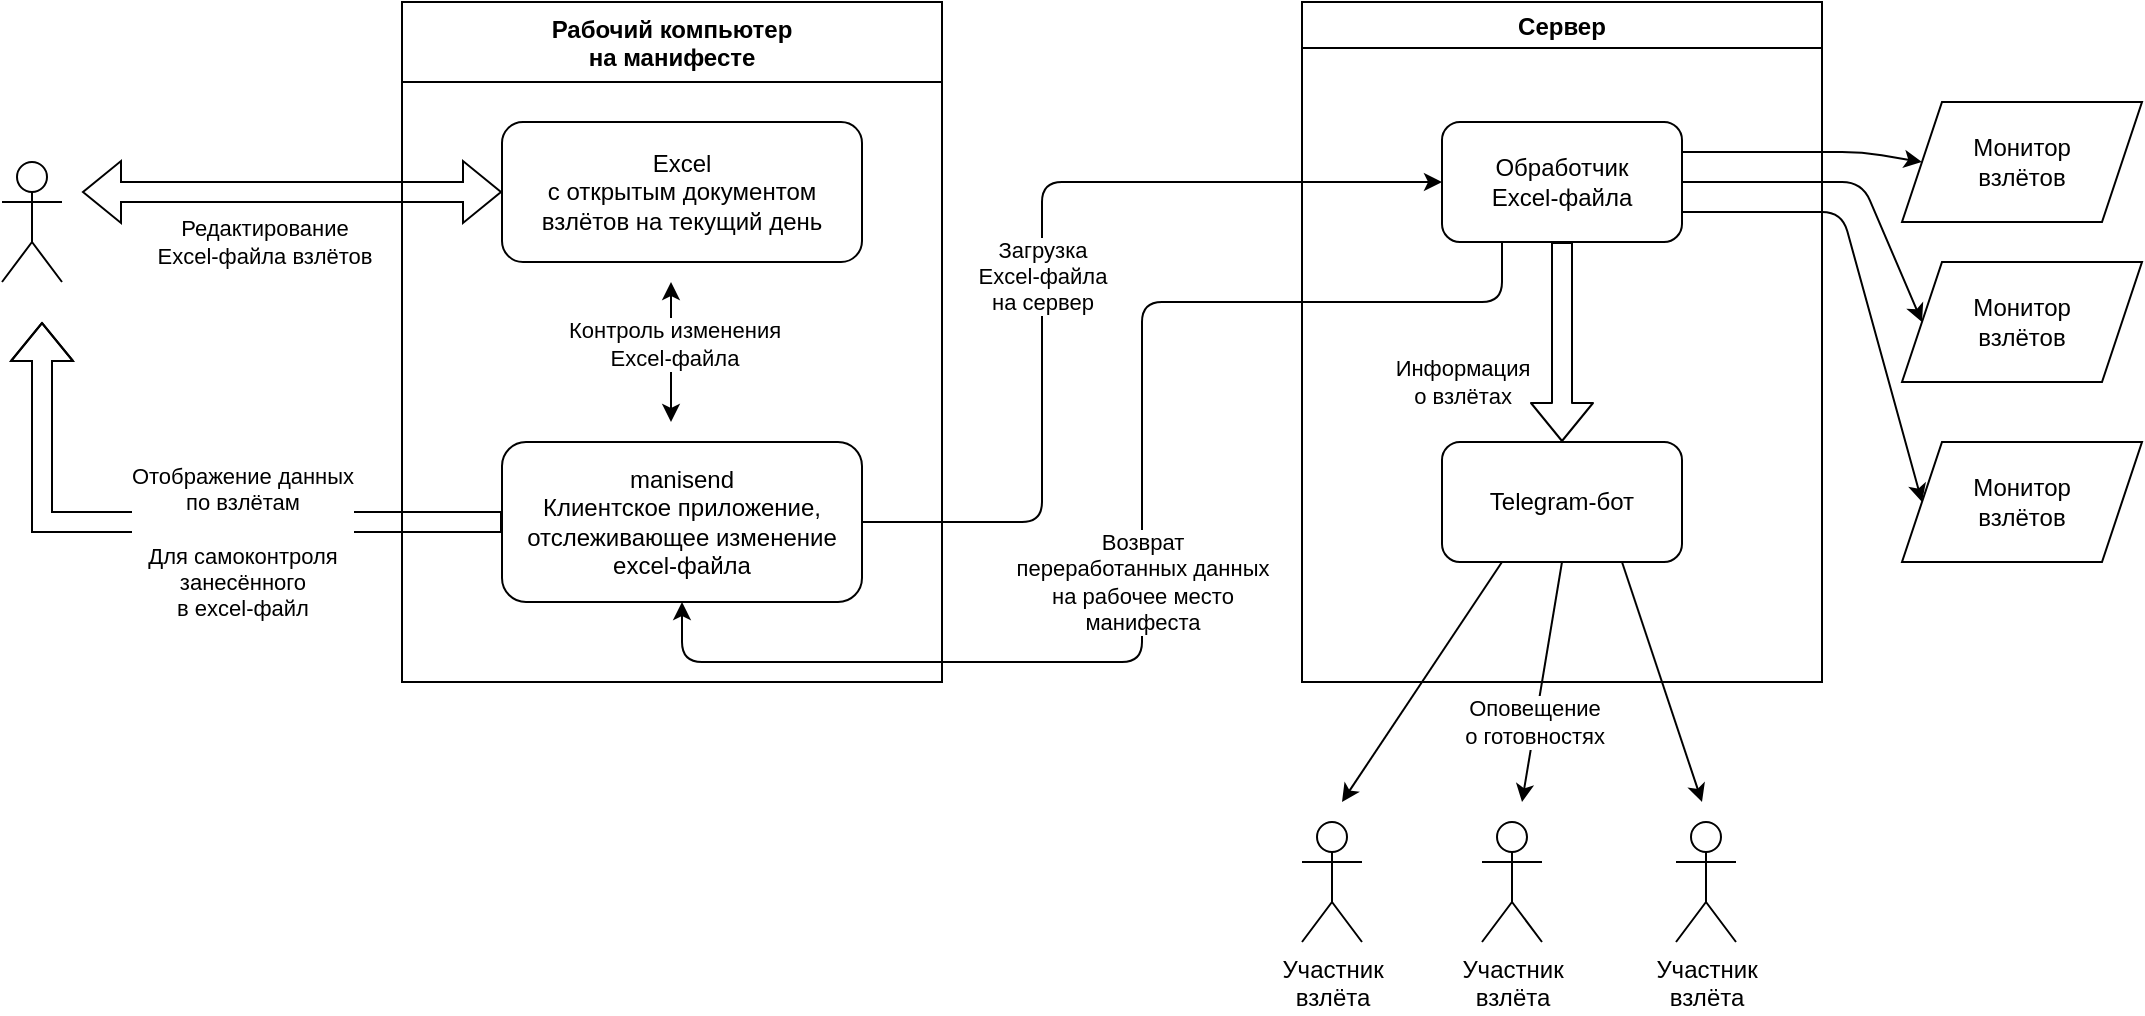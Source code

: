 <mxfile version="15.8.6" type="device"><diagram id="AwLFweQFvEm9HAh8HR7X" name="Page-1"><mxGraphModel dx="1613" dy="745" grid="1" gridSize="10" guides="1" tooltips="1" connect="1" arrows="1" fold="1" page="1" pageScale="1" pageWidth="827" pageHeight="1169" math="0" shadow="0"><root><mxCell id="0"/><mxCell id="1" parent="0"/><mxCell id="yRapFoxrUB3ZlcBzwWLX-1" value="Рабочий компьютер&#10;на манифесте" style="swimlane;startSize=40;" vertex="1" parent="1"><mxGeometry x="160" y="140" width="270" height="340" as="geometry"/></mxCell><mxCell id="yRapFoxrUB3ZlcBzwWLX-3" value="Excel&lt;br&gt;с открытым документом взлётов на текущий день" style="rounded=1;whiteSpace=wrap;html=1;" vertex="1" parent="yRapFoxrUB3ZlcBzwWLX-1"><mxGeometry x="50" y="60" width="180" height="70" as="geometry"/></mxCell><mxCell id="yRapFoxrUB3ZlcBzwWLX-4" value="manisend&lt;br&gt;Клиентское приложение,&lt;br&gt;отслеживающее изменение excel-файла" style="rounded=1;whiteSpace=wrap;html=1;" vertex="1" parent="yRapFoxrUB3ZlcBzwWLX-1"><mxGeometry x="50" y="220" width="180" height="80" as="geometry"/></mxCell><mxCell id="yRapFoxrUB3ZlcBzwWLX-7" value="" style="endArrow=classic;startArrow=classic;html=1;rounded=0;" edge="1" parent="yRapFoxrUB3ZlcBzwWLX-1"><mxGeometry width="50" height="50" relative="1" as="geometry"><mxPoint x="134.5" y="210" as="sourcePoint"/><mxPoint x="134.5" y="140" as="targetPoint"/></mxGeometry></mxCell><mxCell id="yRapFoxrUB3ZlcBzwWLX-8" value="Контроль изменения&lt;br&gt;Excel-файла" style="edgeLabel;html=1;align=center;verticalAlign=middle;resizable=0;points=[];" vertex="1" connectable="0" parent="yRapFoxrUB3ZlcBzwWLX-7"><mxGeometry x="0.114" y="-1" relative="1" as="geometry"><mxPoint as="offset"/></mxGeometry></mxCell><mxCell id="yRapFoxrUB3ZlcBzwWLX-2" value="" style="shape=umlActor;verticalLabelPosition=bottom;verticalAlign=top;html=1;outlineConnect=0;" vertex="1" parent="1"><mxGeometry x="-40" y="220" width="30" height="60" as="geometry"/></mxCell><mxCell id="yRapFoxrUB3ZlcBzwWLX-5" value="" style="shape=flexArrow;endArrow=classic;startArrow=classic;html=1;rounded=0;entryX=0;entryY=0.5;entryDx=0;entryDy=0;" edge="1" parent="1" target="yRapFoxrUB3ZlcBzwWLX-3"><mxGeometry width="100" height="100" relative="1" as="geometry"><mxPoint y="235" as="sourcePoint"/><mxPoint x="450" y="290" as="targetPoint"/></mxGeometry></mxCell><mxCell id="yRapFoxrUB3ZlcBzwWLX-6" value="Редактирование&lt;br&gt;Excel-файла взлётов" style="edgeLabel;html=1;align=center;verticalAlign=middle;resizable=0;points=[];" vertex="1" connectable="0" parent="yRapFoxrUB3ZlcBzwWLX-5"><mxGeometry x="-0.339" y="4" relative="1" as="geometry"><mxPoint x="21" y="29" as="offset"/></mxGeometry></mxCell><mxCell id="yRapFoxrUB3ZlcBzwWLX-9" value="Сервер" style="swimlane;" vertex="1" parent="1"><mxGeometry x="610" y="140" width="260" height="340" as="geometry"/></mxCell><mxCell id="yRapFoxrUB3ZlcBzwWLX-10" value="Обработчик&lt;br&gt;Excel-файла" style="rounded=1;whiteSpace=wrap;html=1;" vertex="1" parent="yRapFoxrUB3ZlcBzwWLX-9"><mxGeometry x="70" y="60" width="120" height="60" as="geometry"/></mxCell><mxCell id="yRapFoxrUB3ZlcBzwWLX-17" value="Telegram-бот" style="rounded=1;whiteSpace=wrap;html=1;" vertex="1" parent="yRapFoxrUB3ZlcBzwWLX-9"><mxGeometry x="70" y="220" width="120" height="60" as="geometry"/></mxCell><mxCell id="yRapFoxrUB3ZlcBzwWLX-18" value="Информация&lt;br&gt;о взлётах" style="shape=flexArrow;endArrow=classic;html=1;rounded=1;exitX=0.5;exitY=1;exitDx=0;exitDy=0;entryX=0.5;entryY=0;entryDx=0;entryDy=0;" edge="1" parent="yRapFoxrUB3ZlcBzwWLX-9" source="yRapFoxrUB3ZlcBzwWLX-10" target="yRapFoxrUB3ZlcBzwWLX-17"><mxGeometry x="0.4" y="-50" width="50" height="50" relative="1" as="geometry"><mxPoint x="260" y="90" as="sourcePoint"/><mxPoint x="310" y="40" as="targetPoint"/><mxPoint as="offset"/></mxGeometry></mxCell><mxCell id="yRapFoxrUB3ZlcBzwWLX-11" value="" style="endArrow=classic;html=1;rounded=1;exitX=1;exitY=0.5;exitDx=0;exitDy=0;entryX=0;entryY=0.5;entryDx=0;entryDy=0;" edge="1" parent="1" source="yRapFoxrUB3ZlcBzwWLX-4" target="yRapFoxrUB3ZlcBzwWLX-10"><mxGeometry width="50" height="50" relative="1" as="geometry"><mxPoint x="410" y="340" as="sourcePoint"/><mxPoint x="460" y="290" as="targetPoint"/><Array as="points"><mxPoint x="480" y="400"/><mxPoint x="480" y="230"/></Array></mxGeometry></mxCell><mxCell id="yRapFoxrUB3ZlcBzwWLX-12" value="Загрузка&lt;br&gt;Excel-файла&lt;br&gt;на сервер" style="edgeLabel;html=1;align=center;verticalAlign=middle;resizable=0;points=[];" vertex="1" connectable="0" parent="yRapFoxrUB3ZlcBzwWLX-11"><mxGeometry x="-0.249" relative="1" as="geometry"><mxPoint y="-41" as="offset"/></mxGeometry></mxCell><mxCell id="yRapFoxrUB3ZlcBzwWLX-13" value="" style="endArrow=classic;html=1;rounded=1;exitX=0.25;exitY=1;exitDx=0;exitDy=0;entryX=0.5;entryY=1;entryDx=0;entryDy=0;" edge="1" parent="1" source="yRapFoxrUB3ZlcBzwWLX-10" target="yRapFoxrUB3ZlcBzwWLX-4"><mxGeometry width="50" height="50" relative="1" as="geometry"><mxPoint x="620" y="430" as="sourcePoint"/><mxPoint x="670" y="380" as="targetPoint"/><Array as="points"><mxPoint x="710" y="290"/><mxPoint x="530" y="290"/><mxPoint x="530" y="470"/><mxPoint x="300" y="470"/></Array></mxGeometry></mxCell><mxCell id="yRapFoxrUB3ZlcBzwWLX-14" value="Возврат&lt;br&gt;переработанных данных&lt;br&gt;на рабочее место&lt;br&gt;манифеста" style="edgeLabel;html=1;align=center;verticalAlign=middle;resizable=0;points=[];" vertex="1" connectable="0" parent="yRapFoxrUB3ZlcBzwWLX-13"><mxGeometry x="-0.052" y="-1" relative="1" as="geometry"><mxPoint x="1" y="42" as="offset"/></mxGeometry></mxCell><mxCell id="yRapFoxrUB3ZlcBzwWLX-15" value="" style="shape=flexArrow;endArrow=classic;html=1;rounded=0;exitX=0;exitY=0.5;exitDx=0;exitDy=0;" edge="1" parent="1" source="yRapFoxrUB3ZlcBzwWLX-4"><mxGeometry width="50" height="50" relative="1" as="geometry"><mxPoint x="230" y="310" as="sourcePoint"/><mxPoint x="-20" y="300" as="targetPoint"/><Array as="points"><mxPoint x="-20" y="400"/></Array></mxGeometry></mxCell><mxCell id="yRapFoxrUB3ZlcBzwWLX-16" value="Отображение данных&lt;br&gt;по взлётам&lt;br&gt;&lt;br&gt;Для самоконтроля&lt;br&gt;занесённого&lt;br&gt;в excel-файл" style="edgeLabel;html=1;align=center;verticalAlign=middle;resizable=0;points=[];" vertex="1" connectable="0" parent="yRapFoxrUB3ZlcBzwWLX-15"><mxGeometry x="-0.103" y="-4" relative="1" as="geometry"><mxPoint x="18" y="14" as="offset"/></mxGeometry></mxCell><mxCell id="yRapFoxrUB3ZlcBzwWLX-19" value="Участник&lt;br&gt;взлёта" style="shape=umlActor;verticalLabelPosition=bottom;verticalAlign=top;html=1;outlineConnect=0;" vertex="1" parent="1"><mxGeometry x="610" y="550" width="30" height="60" as="geometry"/></mxCell><mxCell id="yRapFoxrUB3ZlcBzwWLX-23" value="Участник&lt;br&gt;взлёта" style="shape=umlActor;verticalLabelPosition=bottom;verticalAlign=top;html=1;outlineConnect=0;" vertex="1" parent="1"><mxGeometry x="700" y="550" width="30" height="60" as="geometry"/></mxCell><mxCell id="yRapFoxrUB3ZlcBzwWLX-24" value="Участник&lt;br&gt;взлёта" style="shape=umlActor;verticalLabelPosition=bottom;verticalAlign=top;html=1;outlineConnect=0;" vertex="1" parent="1"><mxGeometry x="797" y="550" width="30" height="60" as="geometry"/></mxCell><mxCell id="yRapFoxrUB3ZlcBzwWLX-25" value="" style="endArrow=classic;html=1;rounded=1;exitX=0.25;exitY=1;exitDx=0;exitDy=0;" edge="1" parent="1" source="yRapFoxrUB3ZlcBzwWLX-17"><mxGeometry width="50" height="50" relative="1" as="geometry"><mxPoint x="820" y="340" as="sourcePoint"/><mxPoint x="630" y="540" as="targetPoint"/></mxGeometry></mxCell><mxCell id="yRapFoxrUB3ZlcBzwWLX-26" value="" style="endArrow=classic;html=1;rounded=1;exitX=0.5;exitY=1;exitDx=0;exitDy=0;" edge="1" parent="1" source="yRapFoxrUB3ZlcBzwWLX-17"><mxGeometry width="50" height="50" relative="1" as="geometry"><mxPoint x="820" y="340" as="sourcePoint"/><mxPoint x="720" y="540" as="targetPoint"/></mxGeometry></mxCell><mxCell id="yRapFoxrUB3ZlcBzwWLX-28" value="Оповещение&lt;br&gt;о готовностях" style="edgeLabel;html=1;align=center;verticalAlign=middle;resizable=0;points=[];" vertex="1" connectable="0" parent="yRapFoxrUB3ZlcBzwWLX-26"><mxGeometry x="0.335" y="-1" relative="1" as="geometry"><mxPoint as="offset"/></mxGeometry></mxCell><mxCell id="yRapFoxrUB3ZlcBzwWLX-27" value="" style="endArrow=classic;html=1;rounded=1;exitX=0.75;exitY=1;exitDx=0;exitDy=0;" edge="1" parent="1" source="yRapFoxrUB3ZlcBzwWLX-17"><mxGeometry width="50" height="50" relative="1" as="geometry"><mxPoint x="820" y="340" as="sourcePoint"/><mxPoint x="810" y="540" as="targetPoint"/></mxGeometry></mxCell><mxCell id="yRapFoxrUB3ZlcBzwWLX-29" value="Монитор&lt;br&gt;взлётов" style="shape=parallelogram;perimeter=parallelogramPerimeter;whiteSpace=wrap;html=1;fixedSize=1;" vertex="1" parent="1"><mxGeometry x="910" y="190" width="120" height="60" as="geometry"/></mxCell><mxCell id="yRapFoxrUB3ZlcBzwWLX-30" value="Монитор&lt;br&gt;взлётов" style="shape=parallelogram;perimeter=parallelogramPerimeter;whiteSpace=wrap;html=1;fixedSize=1;" vertex="1" parent="1"><mxGeometry x="910" y="270" width="120" height="60" as="geometry"/></mxCell><mxCell id="yRapFoxrUB3ZlcBzwWLX-31" value="Монитор&lt;br&gt;взлётов" style="shape=parallelogram;perimeter=parallelogramPerimeter;whiteSpace=wrap;html=1;fixedSize=1;" vertex="1" parent="1"><mxGeometry x="910" y="360" width="120" height="60" as="geometry"/></mxCell><mxCell id="yRapFoxrUB3ZlcBzwWLX-32" value="" style="endArrow=classic;html=1;rounded=1;exitX=1;exitY=0.25;exitDx=0;exitDy=0;entryX=0;entryY=0.5;entryDx=0;entryDy=0;" edge="1" parent="1" source="yRapFoxrUB3ZlcBzwWLX-10" target="yRapFoxrUB3ZlcBzwWLX-29"><mxGeometry width="50" height="50" relative="1" as="geometry"><mxPoint x="880" y="440" as="sourcePoint"/><mxPoint x="930" y="390" as="targetPoint"/><Array as="points"><mxPoint x="890" y="215"/></Array></mxGeometry></mxCell><mxCell id="yRapFoxrUB3ZlcBzwWLX-34" value="" style="endArrow=classic;html=1;rounded=1;exitX=1;exitY=0.5;exitDx=0;exitDy=0;entryX=0;entryY=0.5;entryDx=0;entryDy=0;" edge="1" parent="1" source="yRapFoxrUB3ZlcBzwWLX-10" target="yRapFoxrUB3ZlcBzwWLX-30"><mxGeometry width="50" height="50" relative="1" as="geometry"><mxPoint x="880" y="440" as="sourcePoint"/><mxPoint x="930" y="390" as="targetPoint"/><Array as="points"><mxPoint x="890" y="230"/></Array></mxGeometry></mxCell><mxCell id="yRapFoxrUB3ZlcBzwWLX-35" value="" style="endArrow=classic;html=1;rounded=1;exitX=1;exitY=0.75;exitDx=0;exitDy=0;entryX=0;entryY=0.5;entryDx=0;entryDy=0;" edge="1" parent="1" source="yRapFoxrUB3ZlcBzwWLX-10" target="yRapFoxrUB3ZlcBzwWLX-31"><mxGeometry width="50" height="50" relative="1" as="geometry"><mxPoint x="880" y="440" as="sourcePoint"/><mxPoint x="930" y="390" as="targetPoint"/><Array as="points"><mxPoint x="880" y="245"/></Array></mxGeometry></mxCell></root></mxGraphModel></diagram></mxfile>
